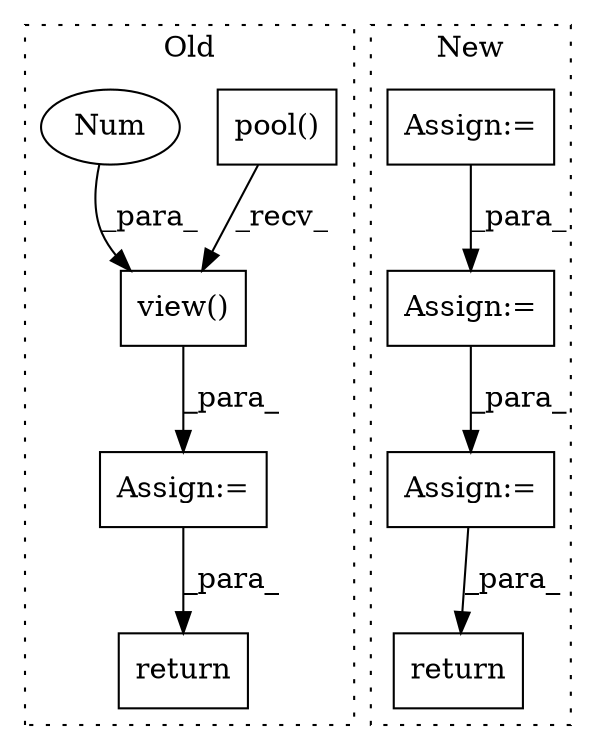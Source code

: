 digraph G {
subgraph cluster0 {
1 [label="pool()" a="75" s="447,478" l="10,1" shape="box"];
3 [label="view()" a="75" s="537,554" l="7,1" shape="box"];
4 [label="Num" a="76" s="544" l="2" shape="ellipse"];
5 [label="Assign:=" a="68" s="534" l="3" shape="box"];
9 [label="return" a="93" s="652" l="7" shape="box"];
label = "Old";
style="dotted";
}
subgraph cluster1 {
2 [label="return" a="93" s="688" l="7" shape="box"];
6 [label="Assign:=" a="68" s="443" l="3" shape="box"];
7 [label="Assign:=" a="68" s="516" l="3" shape="box"];
8 [label="Assign:=" a="68" s="551" l="3" shape="box"];
label = "New";
style="dotted";
}
1 -> 3 [label="_recv_"];
3 -> 5 [label="_para_"];
4 -> 3 [label="_para_"];
5 -> 9 [label="_para_"];
6 -> 7 [label="_para_"];
7 -> 8 [label="_para_"];
8 -> 2 [label="_para_"];
}